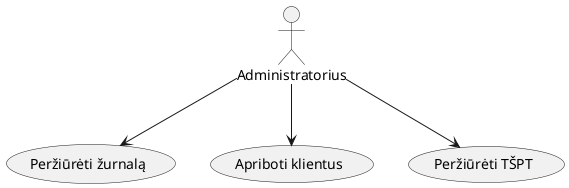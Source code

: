 @startuml

:Administratorius: --> (Peržiūrėti žurnalą) << specification >>
:Administratorius: --> (Apriboti klientus) << specification >>
:Administratorius: --> (Peržiūrėti TŠPT) << specification >>

@enduml